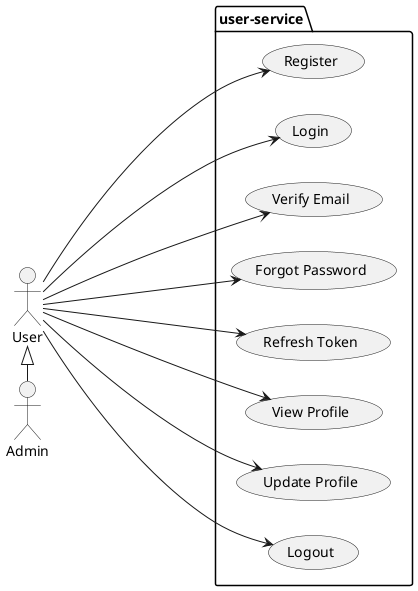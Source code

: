 @startuml user-service-use-case
left to right direction

actor Admin
actor User

User <|- Admin

package user-service {
    usecase "Register" as register
    usecase "Login" as login
    usecase "Verify Email" as verifyEmail
    usecase "Forgot Password" as forgotPassword
    usecase "Refresh Token" as refreshToken
    usecase "View Profile" as viewProfile
    usecase "Update Profile" as updateProfile
    usecase "Logout" as logout
}

User -> register
User --> login
User --> verifyEmail
User --> forgotPassword
User --> refreshToken
User ---> viewProfile
User ---> updateProfile
User ----> logout
